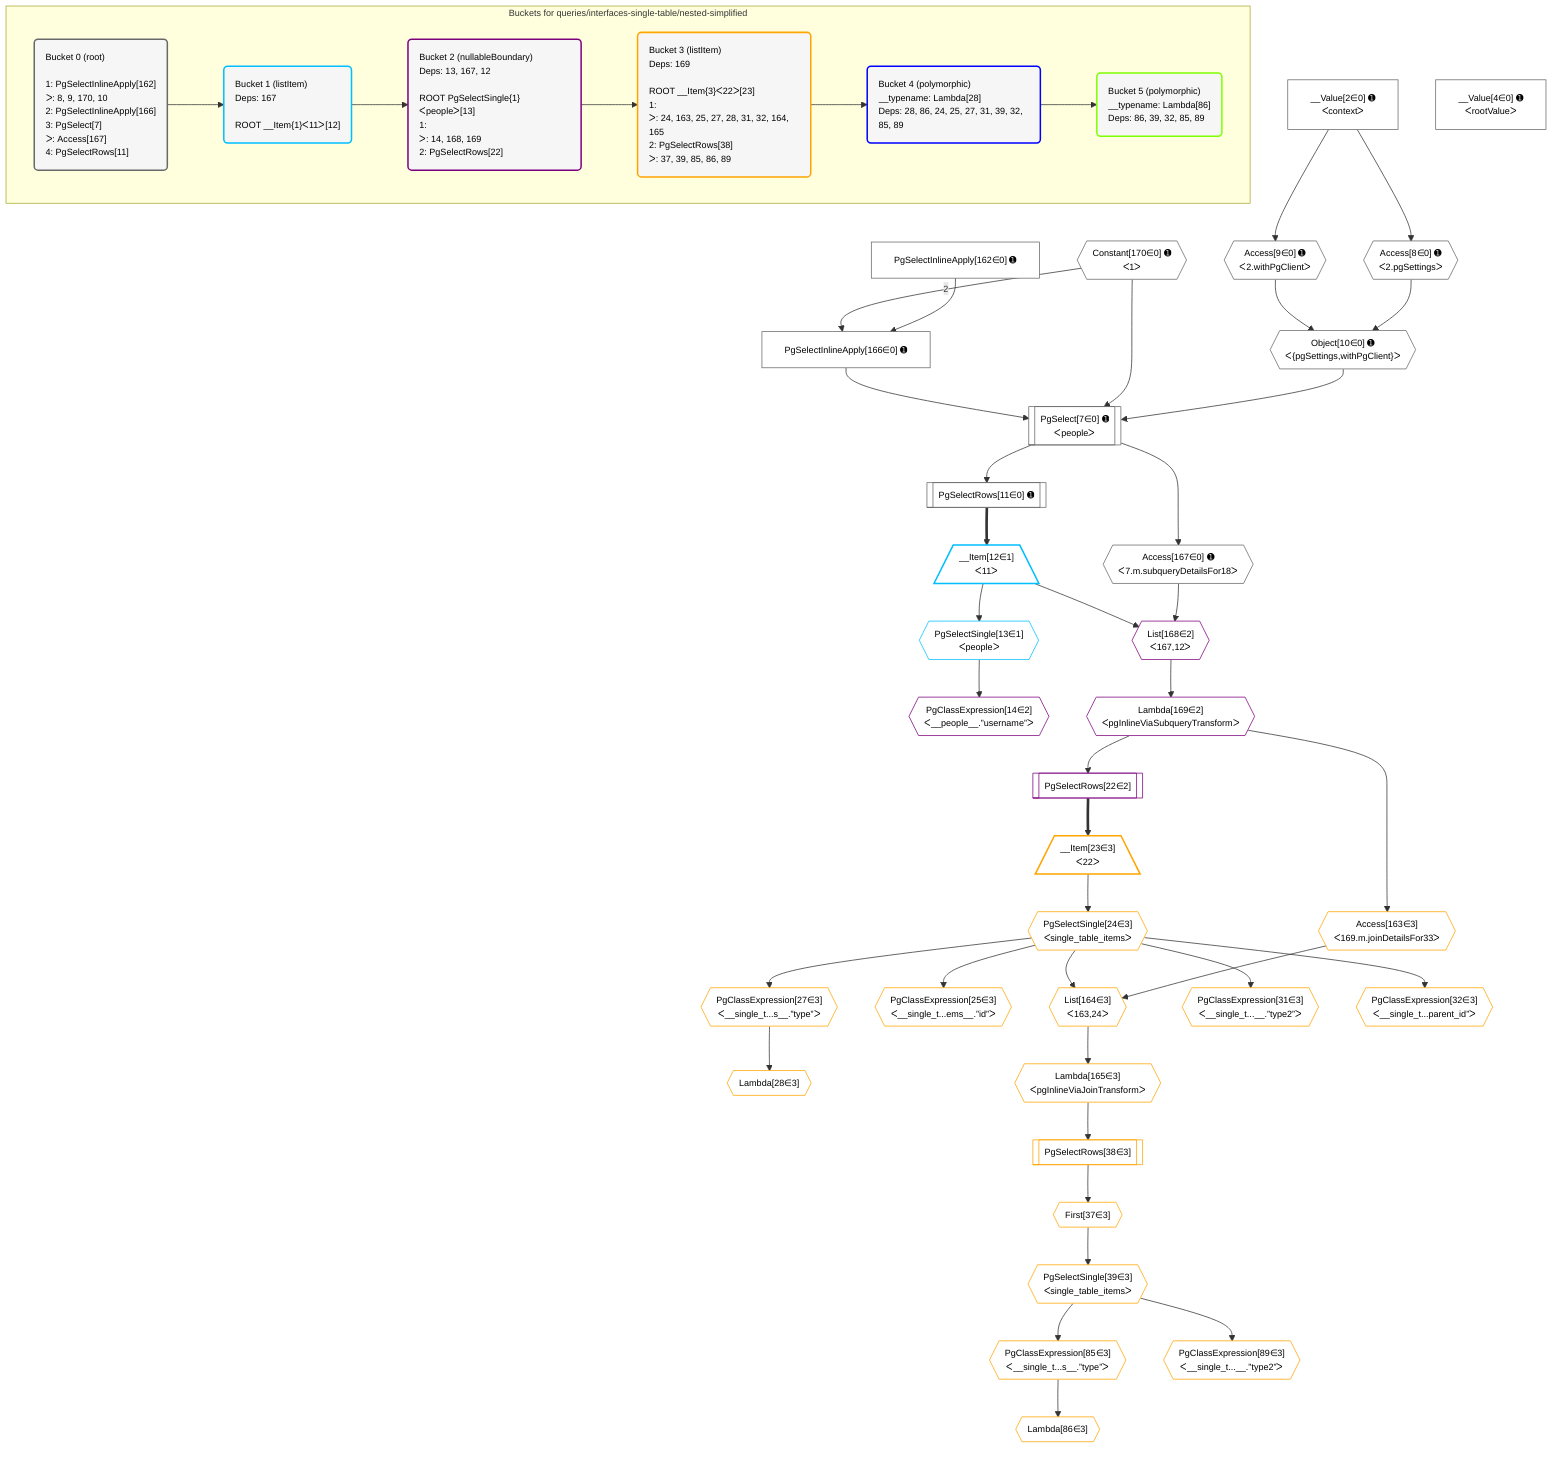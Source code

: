 %%{init: {'themeVariables': { 'fontSize': '12px'}}}%%
graph TD
    classDef path fill:#eee,stroke:#000,color:#000
    classDef plan fill:#fff,stroke-width:1px,color:#000
    classDef itemplan fill:#fff,stroke-width:2px,color:#000
    classDef unbatchedplan fill:#dff,stroke-width:1px,color:#000
    classDef sideeffectplan fill:#fcc,stroke-width:2px,color:#000
    classDef bucket fill:#f6f6f6,color:#000,stroke-width:2px,text-align:left

    subgraph "Buckets for queries/interfaces-single-table/nested-simplified"
    Bucket0("Bucket 0 (root)<br /><br />1: PgSelectInlineApply[162]<br />ᐳ: 8, 9, 170, 10<br />2: PgSelectInlineApply[166]<br />3: PgSelect[7]<br />ᐳ: Access[167]<br />4: PgSelectRows[11]"):::bucket
    Bucket1("Bucket 1 (listItem)<br />Deps: 167<br /><br />ROOT __Item{1}ᐸ11ᐳ[12]"):::bucket
    Bucket2("Bucket 2 (nullableBoundary)<br />Deps: 13, 167, 12<br /><br />ROOT PgSelectSingle{1}ᐸpeopleᐳ[13]<br />1: <br />ᐳ: 14, 168, 169<br />2: PgSelectRows[22]"):::bucket
    Bucket3("Bucket 3 (listItem)<br />Deps: 169<br /><br />ROOT __Item{3}ᐸ22ᐳ[23]<br />1: <br />ᐳ: 24, 163, 25, 27, 28, 31, 32, 164, 165<br />2: PgSelectRows[38]<br />ᐳ: 37, 39, 85, 86, 89"):::bucket
    Bucket4("Bucket 4 (polymorphic)<br />__typename: Lambda[28]<br />Deps: 28, 86, 24, 25, 27, 31, 39, 32, 85, 89"):::bucket
    Bucket5("Bucket 5 (polymorphic)<br />__typename: Lambda[86]<br />Deps: 86, 39, 32, 85, 89"):::bucket
    end
    Bucket0 --> Bucket1
    Bucket1 --> Bucket2
    Bucket2 --> Bucket3
    Bucket3 --> Bucket4
    Bucket4 --> Bucket5

    %% plan dependencies
    PgSelect7[["PgSelect[7∈0] ➊<br />ᐸpeopleᐳ"]]:::plan
    Object10{{"Object[10∈0] ➊<br />ᐸ{pgSettings,withPgClient}ᐳ"}}:::plan
    Constant170{{"Constant[170∈0] ➊<br />ᐸ1ᐳ"}}:::plan
    PgSelectInlineApply166["PgSelectInlineApply[166∈0] ➊"]:::plan
    Object10 & Constant170 & PgSelectInlineApply166 --> PgSelect7
    PgSelectInlineApply162["PgSelectInlineApply[162∈0] ➊"]:::plan
    PgSelectInlineApply162 --> PgSelectInlineApply166
    Constant170 -- 2 --> PgSelectInlineApply166
    Access8{{"Access[8∈0] ➊<br />ᐸ2.pgSettingsᐳ"}}:::plan
    Access9{{"Access[9∈0] ➊<br />ᐸ2.withPgClientᐳ"}}:::plan
    Access8 & Access9 --> Object10
    __Value2["__Value[2∈0] ➊<br />ᐸcontextᐳ"]:::plan
    __Value2 --> Access8
    __Value2 --> Access9
    PgSelectRows11[["PgSelectRows[11∈0] ➊"]]:::plan
    PgSelect7 --> PgSelectRows11
    Access167{{"Access[167∈0] ➊<br />ᐸ7.m.subqueryDetailsFor18ᐳ"}}:::plan
    PgSelect7 --> Access167
    __Value4["__Value[4∈0] ➊<br />ᐸrootValueᐳ"]:::plan
    __Item12[/"__Item[12∈1]<br />ᐸ11ᐳ"\]:::itemplan
    PgSelectRows11 ==> __Item12
    PgSelectSingle13{{"PgSelectSingle[13∈1]<br />ᐸpeopleᐳ"}}:::plan
    __Item12 --> PgSelectSingle13
    List168{{"List[168∈2]<br />ᐸ167,12ᐳ"}}:::plan
    Access167 & __Item12 --> List168
    PgClassExpression14{{"PgClassExpression[14∈2]<br />ᐸ__people__.”username”ᐳ"}}:::plan
    PgSelectSingle13 --> PgClassExpression14
    PgSelectRows22[["PgSelectRows[22∈2]"]]:::plan
    Lambda169{{"Lambda[169∈2]<br />ᐸpgInlineViaSubqueryTransformᐳ"}}:::plan
    Lambda169 --> PgSelectRows22
    List168 --> Lambda169
    List164{{"List[164∈3]<br />ᐸ163,24ᐳ"}}:::plan
    Access163{{"Access[163∈3]<br />ᐸ169.m.joinDetailsFor33ᐳ"}}:::plan
    PgSelectSingle24{{"PgSelectSingle[24∈3]<br />ᐸsingle_table_itemsᐳ"}}:::plan
    Access163 & PgSelectSingle24 --> List164
    __Item23[/"__Item[23∈3]<br />ᐸ22ᐳ"\]:::itemplan
    PgSelectRows22 ==> __Item23
    __Item23 --> PgSelectSingle24
    PgClassExpression25{{"PgClassExpression[25∈3]<br />ᐸ__single_t...ems__.”id”ᐳ"}}:::plan
    PgSelectSingle24 --> PgClassExpression25
    PgClassExpression27{{"PgClassExpression[27∈3]<br />ᐸ__single_t...s__.”type”ᐳ"}}:::plan
    PgSelectSingle24 --> PgClassExpression27
    Lambda28{{"Lambda[28∈3]"}}:::plan
    PgClassExpression27 --> Lambda28
    PgClassExpression31{{"PgClassExpression[31∈3]<br />ᐸ__single_t...__.”type2”ᐳ"}}:::plan
    PgSelectSingle24 --> PgClassExpression31
    PgClassExpression32{{"PgClassExpression[32∈3]<br />ᐸ__single_t...parent_id”ᐳ"}}:::plan
    PgSelectSingle24 --> PgClassExpression32
    First37{{"First[37∈3]"}}:::plan
    PgSelectRows38[["PgSelectRows[38∈3]"]]:::plan
    PgSelectRows38 --> First37
    Lambda165{{"Lambda[165∈3]<br />ᐸpgInlineViaJoinTransformᐳ"}}:::plan
    Lambda165 --> PgSelectRows38
    PgSelectSingle39{{"PgSelectSingle[39∈3]<br />ᐸsingle_table_itemsᐳ"}}:::plan
    First37 --> PgSelectSingle39
    PgClassExpression85{{"PgClassExpression[85∈3]<br />ᐸ__single_t...s__.”type”ᐳ"}}:::plan
    PgSelectSingle39 --> PgClassExpression85
    Lambda86{{"Lambda[86∈3]"}}:::plan
    PgClassExpression85 --> Lambda86
    PgClassExpression89{{"PgClassExpression[89∈3]<br />ᐸ__single_t...__.”type2”ᐳ"}}:::plan
    PgSelectSingle39 --> PgClassExpression89
    Lambda169 --> Access163
    List164 --> Lambda165

    %% define steps
    classDef bucket0 stroke:#696969
    class Bucket0,__Value2,__Value4,PgSelect7,Access8,Access9,Object10,PgSelectRows11,PgSelectInlineApply162,PgSelectInlineApply166,Access167,Constant170 bucket0
    classDef bucket1 stroke:#00bfff
    class Bucket1,__Item12,PgSelectSingle13 bucket1
    classDef bucket2 stroke:#7f007f
    class Bucket2,PgClassExpression14,PgSelectRows22,List168,Lambda169 bucket2
    classDef bucket3 stroke:#ffa500
    class Bucket3,__Item23,PgSelectSingle24,PgClassExpression25,PgClassExpression27,Lambda28,PgClassExpression31,PgClassExpression32,First37,PgSelectRows38,PgSelectSingle39,PgClassExpression85,Lambda86,PgClassExpression89,Access163,List164,Lambda165 bucket3
    classDef bucket4 stroke:#0000ff
    class Bucket4 bucket4
    classDef bucket5 stroke:#7fff00
    class Bucket5 bucket5